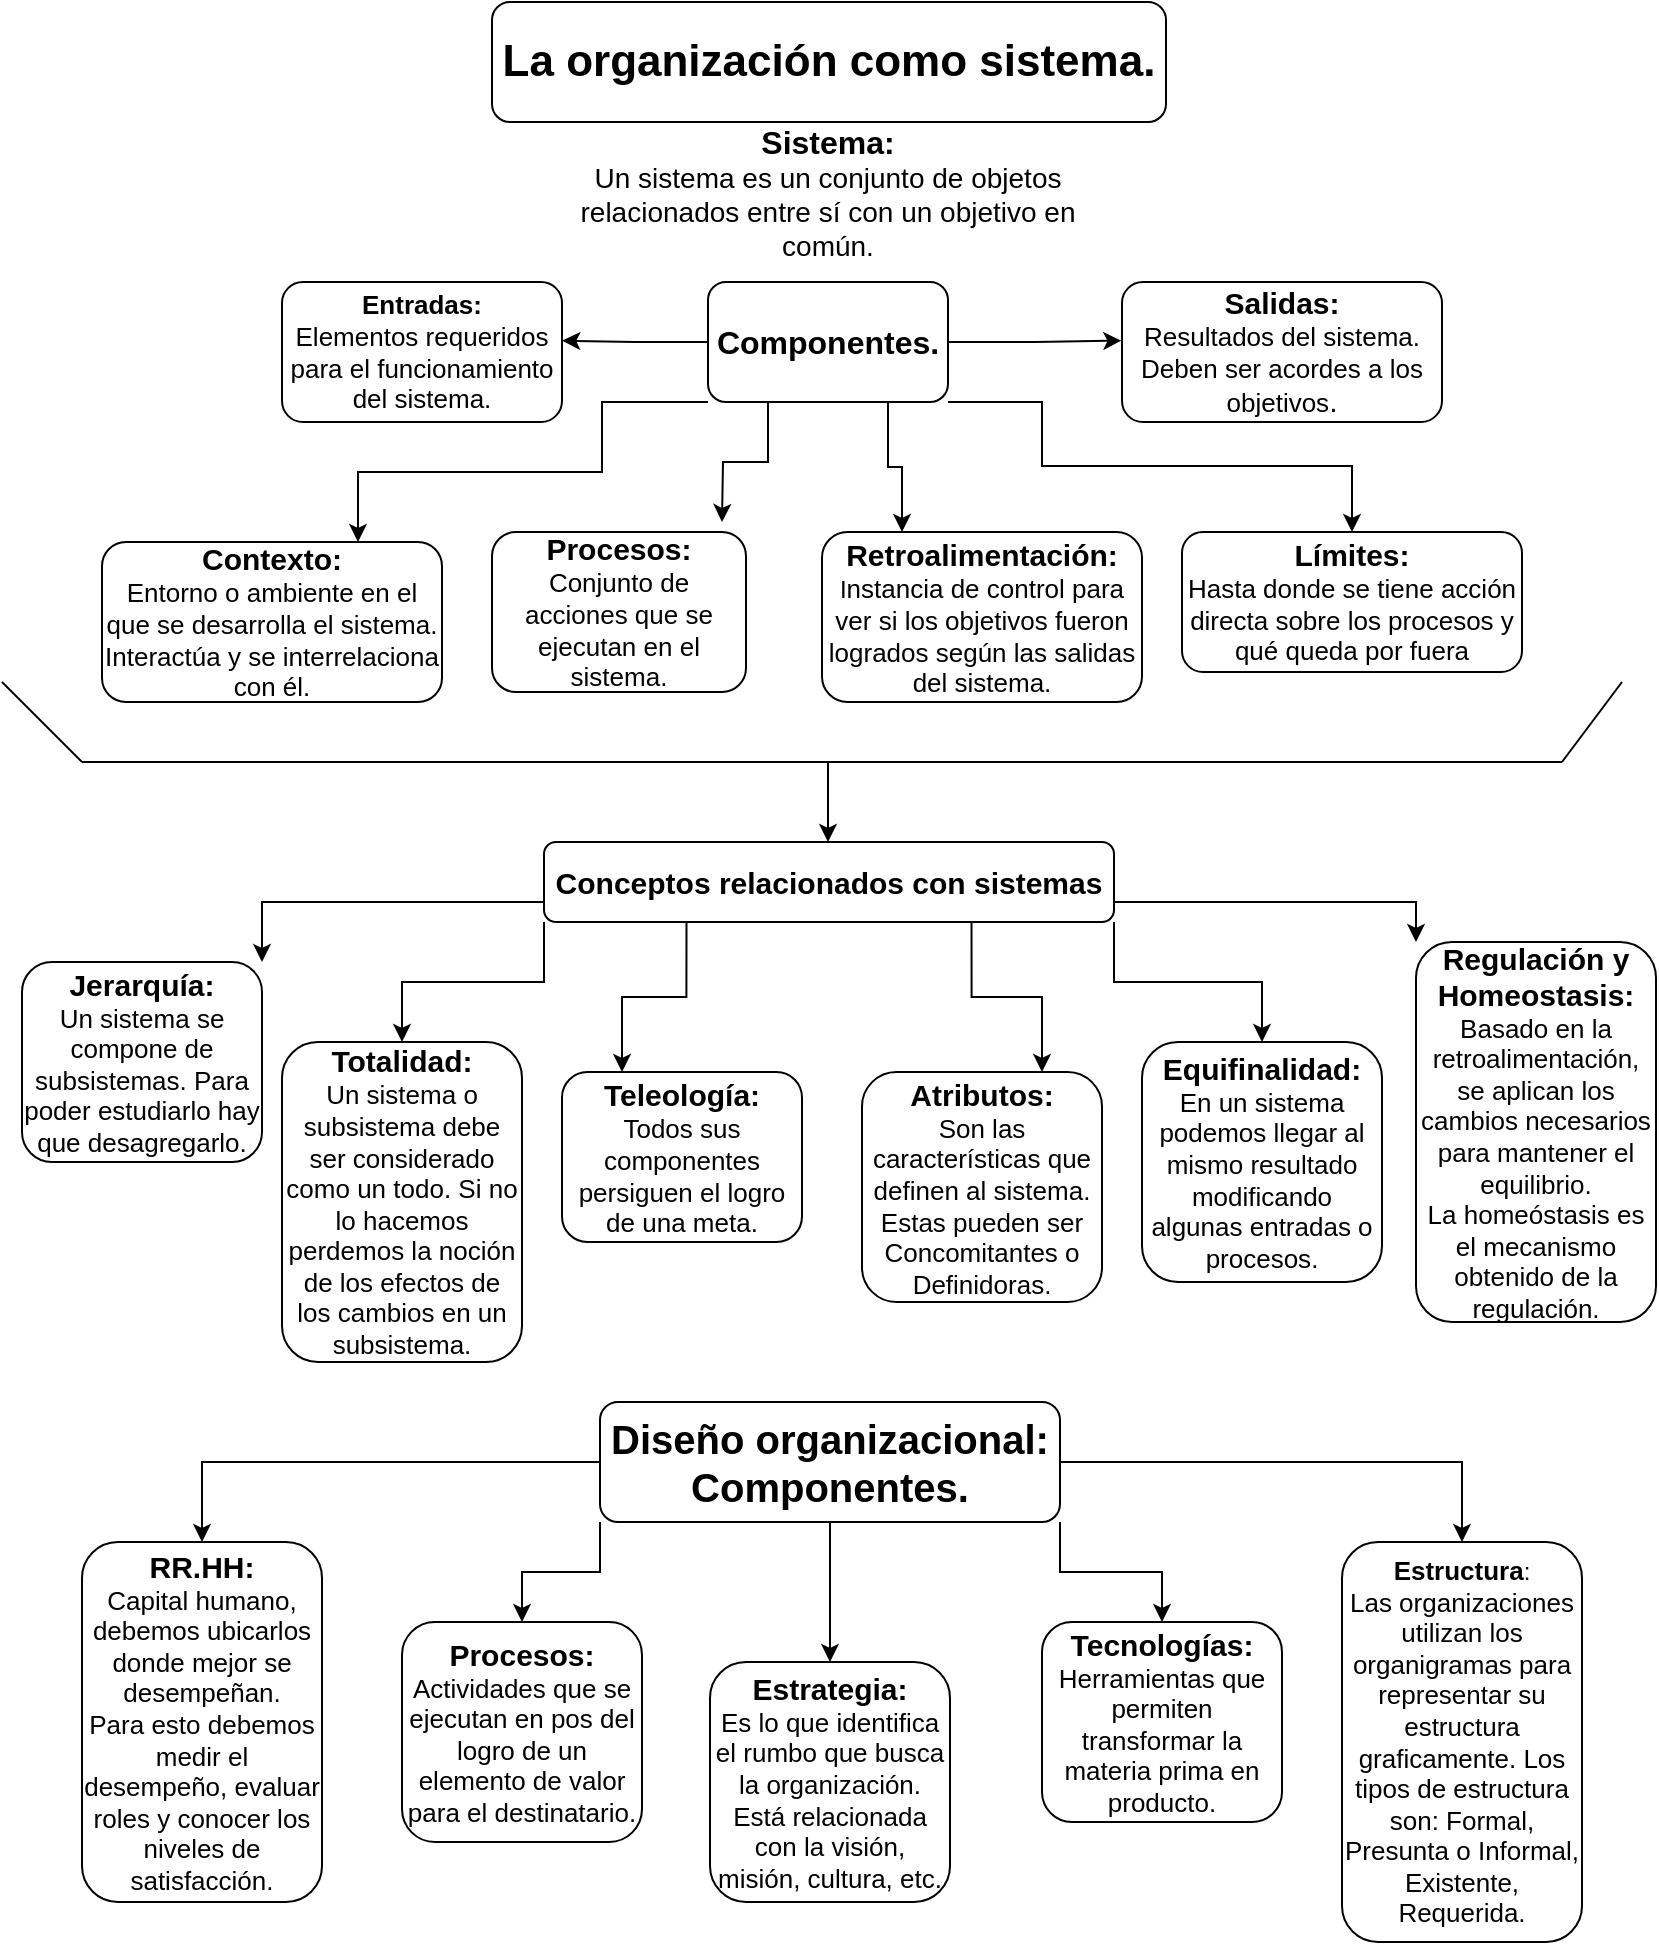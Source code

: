 <mxfile version="24.2.2" type="github">
  <diagram name="Página-1" id="n3o9mjKdTbcDdczt1gTQ">
    <mxGraphModel dx="1042" dy="569" grid="1" gridSize="10" guides="1" tooltips="1" connect="1" arrows="1" fold="1" page="1" pageScale="1" pageWidth="827" pageHeight="1169" math="0" shadow="0">
      <root>
        <mxCell id="0" />
        <mxCell id="1" parent="0" />
        <mxCell id="eBC_fEb5Lc7JfWc4EQMm-1" value="&lt;b&gt;&lt;font style=&quot;font-size: 22px;&quot;&gt;La organización como sistema.&lt;/font&gt;&lt;/b&gt;" style="rounded=1;whiteSpace=wrap;html=1;" parent="1" vertex="1">
          <mxGeometry x="245" y="20" width="337" height="60" as="geometry" />
        </mxCell>
        <mxCell id="eBC_fEb5Lc7JfWc4EQMm-2" value="&lt;b&gt;&lt;font style=&quot;font-size: 16px;&quot;&gt;Sistema:&lt;/font&gt;&lt;/b&gt;&lt;div&gt;&lt;font style=&quot;font-size: 14px;&quot;&gt;Un sistema es un conjunto de objetos relacionados entre sí con un objetivo en común.&lt;/font&gt;&lt;/div&gt;" style="text;html=1;align=center;verticalAlign=middle;whiteSpace=wrap;rounded=0;" parent="1" vertex="1">
          <mxGeometry x="273" y="80" width="280" height="70" as="geometry" />
        </mxCell>
        <mxCell id="eBC_fEb5Lc7JfWc4EQMm-17" style="edgeStyle=orthogonalEdgeStyle;rounded=0;orthogonalLoop=1;jettySize=auto;html=1;exitX=1;exitY=1;exitDx=0;exitDy=0;" parent="1" source="eBC_fEb5Lc7JfWc4EQMm-3" target="eBC_fEb5Lc7JfWc4EQMm-7" edge="1">
          <mxGeometry relative="1" as="geometry">
            <Array as="points">
              <mxPoint x="520" y="220" />
              <mxPoint x="520" y="252" />
              <mxPoint x="675" y="252" />
            </Array>
          </mxGeometry>
        </mxCell>
        <mxCell id="eBC_fEb5Lc7JfWc4EQMm-19" style="edgeStyle=orthogonalEdgeStyle;rounded=0;orthogonalLoop=1;jettySize=auto;html=1;exitX=0.75;exitY=1;exitDx=0;exitDy=0;entryX=0.25;entryY=0;entryDx=0;entryDy=0;" parent="1" source="eBC_fEb5Lc7JfWc4EQMm-3" target="eBC_fEb5Lc7JfWc4EQMm-18" edge="1">
          <mxGeometry relative="1" as="geometry" />
        </mxCell>
        <mxCell id="eBC_fEb5Lc7JfWc4EQMm-21" style="edgeStyle=orthogonalEdgeStyle;rounded=0;orthogonalLoop=1;jettySize=auto;html=1;exitX=0.25;exitY=1;exitDx=0;exitDy=0;" parent="1" source="eBC_fEb5Lc7JfWc4EQMm-3" edge="1">
          <mxGeometry relative="1" as="geometry">
            <mxPoint x="360" y="280" as="targetPoint" />
          </mxGeometry>
        </mxCell>
        <mxCell id="eBC_fEb5Lc7JfWc4EQMm-23" style="edgeStyle=orthogonalEdgeStyle;rounded=0;orthogonalLoop=1;jettySize=auto;html=1;exitX=0;exitY=1;exitDx=0;exitDy=0;entryX=0.75;entryY=0;entryDx=0;entryDy=0;" parent="1" source="eBC_fEb5Lc7JfWc4EQMm-3" target="eBC_fEb5Lc7JfWc4EQMm-10" edge="1">
          <mxGeometry relative="1" as="geometry">
            <Array as="points">
              <mxPoint x="300" y="220" />
              <mxPoint x="300" y="255" />
              <mxPoint x="178" y="255" />
              <mxPoint x="178" y="290" />
            </Array>
          </mxGeometry>
        </mxCell>
        <mxCell id="eBC_fEb5Lc7JfWc4EQMm-3" value="&lt;font style=&quot;font-size: 16px;&quot;&gt;&lt;b&gt;Componentes.&lt;/b&gt;&lt;/font&gt;" style="rounded=1;whiteSpace=wrap;html=1;" parent="1" vertex="1">
          <mxGeometry x="353" y="160" width="120" height="60" as="geometry" />
        </mxCell>
        <mxCell id="eBC_fEb5Lc7JfWc4EQMm-6" value="&lt;b style=&quot;font-size: 13px;&quot;&gt;&lt;font style=&quot;font-size: 13px;&quot;&gt;Entradas:&lt;/font&gt;&lt;/b&gt;&lt;div style=&quot;font-size: 13px;&quot;&gt;&lt;font style=&quot;font-size: 13px;&quot;&gt;Elementos requeridos para el funcionamiento del sistema.&lt;/font&gt;&lt;/div&gt;" style="rounded=1;whiteSpace=wrap;html=1;" parent="1" vertex="1">
          <mxGeometry x="140" y="160" width="140" height="70" as="geometry" />
        </mxCell>
        <mxCell id="eBC_fEb5Lc7JfWc4EQMm-7" value="&lt;b style=&quot;font-size: 15px;&quot;&gt;&lt;font style=&quot;font-size: 15px;&quot;&gt;Límites:&lt;/font&gt;&lt;/b&gt;&lt;div style=&quot;&quot;&gt;&lt;font style=&quot;font-size: 13px;&quot;&gt;Hasta donde se tiene acción directa sobre los procesos y qué queda por fuera&lt;/font&gt;&lt;/div&gt;" style="rounded=1;whiteSpace=wrap;html=1;" parent="1" vertex="1">
          <mxGeometry x="590" y="285" width="170" height="70" as="geometry" />
        </mxCell>
        <mxCell id="eBC_fEb5Lc7JfWc4EQMm-9" style="edgeStyle=orthogonalEdgeStyle;rounded=0;orthogonalLoop=1;jettySize=auto;html=1;entryX=1.001;entryY=0.419;entryDx=0;entryDy=0;entryPerimeter=0;" parent="1" source="eBC_fEb5Lc7JfWc4EQMm-3" target="eBC_fEb5Lc7JfWc4EQMm-6" edge="1">
          <mxGeometry relative="1" as="geometry" />
        </mxCell>
        <mxCell id="eBC_fEb5Lc7JfWc4EQMm-10" value="&lt;b&gt;&lt;font style=&quot;font-size: 15px;&quot;&gt;Contexto:&lt;/font&gt;&lt;/b&gt;&lt;div&gt;&lt;font style=&quot;font-size: 13px;&quot;&gt;Entorno o ambiente en el que se desarrolla el sistema. Interactúa y se interrelaciona con él.&lt;/font&gt;&lt;/div&gt;" style="rounded=1;whiteSpace=wrap;html=1;" parent="1" vertex="1">
          <mxGeometry x="50" y="290" width="170" height="80" as="geometry" />
        </mxCell>
        <mxCell id="eBC_fEb5Lc7JfWc4EQMm-11" value="&lt;b style=&quot;font-size: 15px;&quot;&gt;&lt;font style=&quot;font-size: 15px;&quot;&gt;Salidas:&lt;/font&gt;&lt;/b&gt;&lt;div style=&quot;&quot;&gt;&lt;font style=&quot;font-size: 13px;&quot;&gt;Resultados del sistema. Deben ser acordes a los objetivos&lt;/font&gt;&lt;span style=&quot;font-size: 15px;&quot;&gt;.&lt;/span&gt;&lt;/div&gt;" style="rounded=1;whiteSpace=wrap;html=1;" parent="1" vertex="1">
          <mxGeometry x="560" y="160" width="160" height="70" as="geometry" />
        </mxCell>
        <mxCell id="eBC_fEb5Lc7JfWc4EQMm-12" style="edgeStyle=orthogonalEdgeStyle;rounded=0;orthogonalLoop=1;jettySize=auto;html=1;exitX=1;exitY=0.5;exitDx=0;exitDy=0;entryX=-0.002;entryY=0.419;entryDx=0;entryDy=0;entryPerimeter=0;" parent="1" source="eBC_fEb5Lc7JfWc4EQMm-3" target="eBC_fEb5Lc7JfWc4EQMm-11" edge="1">
          <mxGeometry relative="1" as="geometry" />
        </mxCell>
        <mxCell id="eBC_fEb5Lc7JfWc4EQMm-13" value="&lt;b&gt;&lt;font style=&quot;font-size: 15px;&quot;&gt;Procesos:&lt;/font&gt;&lt;/b&gt;&lt;div&gt;&lt;font style=&quot;font-size: 13px;&quot;&gt;Conjunto de acciones que se ejecutan en el sistema.&lt;/font&gt;&lt;/div&gt;" style="rounded=1;whiteSpace=wrap;html=1;" parent="1" vertex="1">
          <mxGeometry x="245" y="285" width="127" height="80" as="geometry" />
        </mxCell>
        <mxCell id="eBC_fEb5Lc7JfWc4EQMm-18" value="&lt;b&gt;&lt;font style=&quot;font-size: 15px;&quot;&gt;Retroalimentación:&lt;/font&gt;&lt;/b&gt;&lt;div&gt;I&lt;font style=&quot;font-size: 13px;&quot;&gt;nstancia de control para ver si los objetivos fueron logrados según las salidas del sistema.&lt;/font&gt;&lt;/div&gt;" style="rounded=1;whiteSpace=wrap;html=1;" parent="1" vertex="1">
          <mxGeometry x="410" y="285" width="160" height="85" as="geometry" />
        </mxCell>
        <mxCell id="eBC_fEb5Lc7JfWc4EQMm-24" value="" style="endArrow=none;html=1;rounded=0;" parent="1" edge="1">
          <mxGeometry width="50" height="50" relative="1" as="geometry">
            <mxPoint x="40" y="400" as="sourcePoint" />
            <mxPoint x="780" y="400" as="targetPoint" />
          </mxGeometry>
        </mxCell>
        <mxCell id="eBC_fEb5Lc7JfWc4EQMm-25" value="" style="endArrow=none;html=1;rounded=0;" parent="1" edge="1">
          <mxGeometry width="50" height="50" relative="1" as="geometry">
            <mxPoint x="780" y="400" as="sourcePoint" />
            <mxPoint x="810" y="360" as="targetPoint" />
          </mxGeometry>
        </mxCell>
        <mxCell id="eBC_fEb5Lc7JfWc4EQMm-26" value="" style="endArrow=none;html=1;rounded=0;" parent="1" edge="1">
          <mxGeometry width="50" height="50" relative="1" as="geometry">
            <mxPoint y="360" as="sourcePoint" />
            <mxPoint x="40" y="400" as="targetPoint" />
          </mxGeometry>
        </mxCell>
        <mxCell id="eBC_fEb5Lc7JfWc4EQMm-27" value="" style="endArrow=classic;html=1;rounded=0;" parent="1" edge="1">
          <mxGeometry width="50" height="50" relative="1" as="geometry">
            <mxPoint x="413" y="400" as="sourcePoint" />
            <mxPoint x="413" y="440" as="targetPoint" />
          </mxGeometry>
        </mxCell>
        <mxCell id="eBC_fEb5Lc7JfWc4EQMm-36" style="edgeStyle=orthogonalEdgeStyle;rounded=0;orthogonalLoop=1;jettySize=auto;html=1;exitX=0;exitY=0.75;exitDx=0;exitDy=0;entryX=1;entryY=0;entryDx=0;entryDy=0;" parent="1" source="eBC_fEb5Lc7JfWc4EQMm-28" target="eBC_fEb5Lc7JfWc4EQMm-29" edge="1">
          <mxGeometry relative="1" as="geometry" />
        </mxCell>
        <mxCell id="eBC_fEb5Lc7JfWc4EQMm-37" style="edgeStyle=orthogonalEdgeStyle;rounded=0;orthogonalLoop=1;jettySize=auto;html=1;exitX=0;exitY=1;exitDx=0;exitDy=0;entryX=0.5;entryY=0;entryDx=0;entryDy=0;" parent="1" source="eBC_fEb5Lc7JfWc4EQMm-28" target="eBC_fEb5Lc7JfWc4EQMm-31" edge="1">
          <mxGeometry relative="1" as="geometry" />
        </mxCell>
        <mxCell id="eBC_fEb5Lc7JfWc4EQMm-38" style="edgeStyle=orthogonalEdgeStyle;rounded=0;orthogonalLoop=1;jettySize=auto;html=1;exitX=0.25;exitY=1;exitDx=0;exitDy=0;entryX=0.25;entryY=0;entryDx=0;entryDy=0;" parent="1" source="eBC_fEb5Lc7JfWc4EQMm-28" target="eBC_fEb5Lc7JfWc4EQMm-32" edge="1">
          <mxGeometry relative="1" as="geometry" />
        </mxCell>
        <mxCell id="eBC_fEb5Lc7JfWc4EQMm-39" style="edgeStyle=orthogonalEdgeStyle;rounded=0;orthogonalLoop=1;jettySize=auto;html=1;exitX=0.75;exitY=1;exitDx=0;exitDy=0;entryX=0.75;entryY=0;entryDx=0;entryDy=0;" parent="1" source="eBC_fEb5Lc7JfWc4EQMm-28" target="eBC_fEb5Lc7JfWc4EQMm-33" edge="1">
          <mxGeometry relative="1" as="geometry" />
        </mxCell>
        <mxCell id="eBC_fEb5Lc7JfWc4EQMm-40" style="edgeStyle=orthogonalEdgeStyle;rounded=0;orthogonalLoop=1;jettySize=auto;html=1;exitX=1;exitY=1;exitDx=0;exitDy=0;entryX=0.5;entryY=0;entryDx=0;entryDy=0;" parent="1" source="eBC_fEb5Lc7JfWc4EQMm-28" target="eBC_fEb5Lc7JfWc4EQMm-34" edge="1">
          <mxGeometry relative="1" as="geometry" />
        </mxCell>
        <mxCell id="eBC_fEb5Lc7JfWc4EQMm-41" style="edgeStyle=orthogonalEdgeStyle;rounded=0;orthogonalLoop=1;jettySize=auto;html=1;exitX=1;exitY=0.75;exitDx=0;exitDy=0;entryX=0;entryY=0;entryDx=0;entryDy=0;" parent="1" source="eBC_fEb5Lc7JfWc4EQMm-28" target="eBC_fEb5Lc7JfWc4EQMm-35" edge="1">
          <mxGeometry relative="1" as="geometry" />
        </mxCell>
        <mxCell id="eBC_fEb5Lc7JfWc4EQMm-28" value="&lt;b&gt;&lt;font style=&quot;font-size: 15px;&quot;&gt;Conceptos relacionados con sistemas&lt;/font&gt;&lt;/b&gt;" style="rounded=1;whiteSpace=wrap;html=1;" parent="1" vertex="1">
          <mxGeometry x="271" y="440" width="285" height="40" as="geometry" />
        </mxCell>
        <mxCell id="eBC_fEb5Lc7JfWc4EQMm-29" value="&lt;b&gt;&lt;font style=&quot;font-size: 15px;&quot;&gt;Jerarquía:&lt;/font&gt;&lt;/b&gt;&lt;div&gt;&lt;font style=&quot;font-size: 13px;&quot;&gt;Un sistema se compone de subsistemas. Para poder estudiarlo hay que desagregarlo.&lt;/font&gt;&lt;/div&gt;" style="rounded=1;whiteSpace=wrap;html=1;" parent="1" vertex="1">
          <mxGeometry x="10" y="500" width="120" height="100" as="geometry" />
        </mxCell>
        <mxCell id="eBC_fEb5Lc7JfWc4EQMm-31" value="&lt;b&gt;&lt;font style=&quot;font-size: 15px;&quot;&gt;Totalidad:&lt;/font&gt;&lt;/b&gt;&lt;div&gt;&lt;font style=&quot;font-size: 13px;&quot;&gt;Un sistema o subsistema debe ser considerado como un todo. Si no lo hacemos perdemos la noción de los efectos de los cambios en un subsistema.&lt;/font&gt;&lt;/div&gt;" style="rounded=1;whiteSpace=wrap;html=1;" parent="1" vertex="1">
          <mxGeometry x="140" y="540" width="120" height="160" as="geometry" />
        </mxCell>
        <mxCell id="eBC_fEb5Lc7JfWc4EQMm-32" value="&lt;b&gt;&lt;font style=&quot;font-size: 15px;&quot;&gt;Teleología:&lt;/font&gt;&lt;/b&gt;&lt;div&gt;&lt;font style=&quot;font-size: 13px;&quot;&gt;Todos sus componentes persiguen el logro de una meta.&lt;/font&gt;&lt;/div&gt;" style="rounded=1;whiteSpace=wrap;html=1;" parent="1" vertex="1">
          <mxGeometry x="280" y="555" width="120" height="85" as="geometry" />
        </mxCell>
        <mxCell id="eBC_fEb5Lc7JfWc4EQMm-33" value="&lt;b&gt;&lt;font style=&quot;font-size: 15px;&quot;&gt;Atributos:&lt;/font&gt;&lt;/b&gt;&lt;div&gt;&lt;font style=&quot;font-size: 13px;&quot;&gt;Son las características que definen al sistema. Estas pueden ser Concomitantes o Definidoras.&lt;/font&gt;&lt;/div&gt;" style="rounded=1;whiteSpace=wrap;html=1;" parent="1" vertex="1">
          <mxGeometry x="430" y="555" width="120" height="115" as="geometry" />
        </mxCell>
        <mxCell id="eBC_fEb5Lc7JfWc4EQMm-34" value="&lt;b&gt;&lt;font style=&quot;font-size: 15px;&quot;&gt;Equifinalidad:&lt;/font&gt;&lt;/b&gt;&lt;div style=&quot;font-size: 13px;&quot;&gt;&lt;font style=&quot;font-size: 13px;&quot;&gt;En un sistema podemos llegar al mismo resultado modificando algunas entradas o procesos&lt;/font&gt;.&lt;/div&gt;" style="rounded=1;whiteSpace=wrap;html=1;" parent="1" vertex="1">
          <mxGeometry x="570" y="540" width="120" height="120" as="geometry" />
        </mxCell>
        <mxCell id="eBC_fEb5Lc7JfWc4EQMm-35" value="&lt;b&gt;&lt;font style=&quot;font-size: 15px;&quot;&gt;Regulación y Homeostasis:&lt;/font&gt;&lt;/b&gt;&lt;div style=&quot;font-size: 13px;&quot;&gt;&lt;font style=&quot;font-size: 13px;&quot;&gt;Basado en la retroalimentación, se aplican los cambios necesarios para mantener el equilibrio.&lt;/font&gt;&lt;/div&gt;&lt;div style=&quot;font-size: 13px;&quot;&gt;&lt;font style=&quot;font-size: 13px;&quot;&gt;La homeóstasis es el mecanismo obtenido de la regulación.&lt;/font&gt;&lt;/div&gt;" style="rounded=1;whiteSpace=wrap;html=1;" parent="1" vertex="1">
          <mxGeometry x="707" y="490" width="120" height="190" as="geometry" />
        </mxCell>
        <mxCell id="2IZoNkK_qG3YMHS8xNJz-6" style="edgeStyle=orthogonalEdgeStyle;rounded=0;orthogonalLoop=1;jettySize=auto;html=1;entryX=0.5;entryY=0;entryDx=0;entryDy=0;" edge="1" parent="1" source="eBC_fEb5Lc7JfWc4EQMm-43" target="2IZoNkK_qG3YMHS8xNJz-1">
          <mxGeometry relative="1" as="geometry" />
        </mxCell>
        <mxCell id="2IZoNkK_qG3YMHS8xNJz-7" style="edgeStyle=orthogonalEdgeStyle;rounded=0;orthogonalLoop=1;jettySize=auto;html=1;exitX=0;exitY=1;exitDx=0;exitDy=0;entryX=0.5;entryY=0;entryDx=0;entryDy=0;" edge="1" parent="1" source="eBC_fEb5Lc7JfWc4EQMm-43" target="2IZoNkK_qG3YMHS8xNJz-3">
          <mxGeometry relative="1" as="geometry" />
        </mxCell>
        <mxCell id="2IZoNkK_qG3YMHS8xNJz-8" style="edgeStyle=orthogonalEdgeStyle;rounded=0;orthogonalLoop=1;jettySize=auto;html=1;" edge="1" parent="1" source="eBC_fEb5Lc7JfWc4EQMm-43" target="2IZoNkK_qG3YMHS8xNJz-2">
          <mxGeometry relative="1" as="geometry" />
        </mxCell>
        <mxCell id="2IZoNkK_qG3YMHS8xNJz-9" style="edgeStyle=orthogonalEdgeStyle;rounded=0;orthogonalLoop=1;jettySize=auto;html=1;exitX=1;exitY=1;exitDx=0;exitDy=0;entryX=0.5;entryY=0;entryDx=0;entryDy=0;" edge="1" parent="1" source="eBC_fEb5Lc7JfWc4EQMm-43" target="2IZoNkK_qG3YMHS8xNJz-4">
          <mxGeometry relative="1" as="geometry" />
        </mxCell>
        <mxCell id="2IZoNkK_qG3YMHS8xNJz-10" style="edgeStyle=orthogonalEdgeStyle;rounded=0;orthogonalLoop=1;jettySize=auto;html=1;" edge="1" parent="1" source="eBC_fEb5Lc7JfWc4EQMm-43" target="2IZoNkK_qG3YMHS8xNJz-5">
          <mxGeometry relative="1" as="geometry" />
        </mxCell>
        <mxCell id="eBC_fEb5Lc7JfWc4EQMm-43" value="&lt;b style=&quot;font-size: 20px;&quot;&gt;Diseño organizacional:&lt;br&gt;Componentes.&lt;/b&gt;" style="rounded=1;whiteSpace=wrap;html=1;" parent="1" vertex="1">
          <mxGeometry x="299" y="720" width="230" height="60" as="geometry" />
        </mxCell>
        <mxCell id="2IZoNkK_qG3YMHS8xNJz-1" value="&lt;b&gt;&lt;font style=&quot;font-size: 15px;&quot;&gt;RR.HH:&lt;/font&gt;&lt;/b&gt;&lt;div&gt;&lt;font style=&quot;font-size: 13px;&quot;&gt;Capital humano, debemos ubicarlos donde mejor se desempeñan.&lt;/font&gt;&lt;/div&gt;&lt;div&gt;&lt;font style=&quot;font-size: 13px;&quot;&gt;Para esto debemos medir el desempeño, evaluar roles y conocer los niveles de satisfacción.&lt;/font&gt;&lt;/div&gt;" style="rounded=1;whiteSpace=wrap;html=1;" vertex="1" parent="1">
          <mxGeometry x="40" y="790" width="120" height="180" as="geometry" />
        </mxCell>
        <mxCell id="2IZoNkK_qG3YMHS8xNJz-2" value="&lt;b&gt;&lt;font style=&quot;font-size: 15px;&quot;&gt;Estrategia:&lt;/font&gt;&lt;/b&gt;&lt;div&gt;&lt;font style=&quot;font-size: 13px;&quot;&gt;Es lo que identifica el rumbo que busca la organización. Está relacionada con la visión, misión, cultura, etc.&lt;/font&gt;&lt;/div&gt;" style="rounded=1;whiteSpace=wrap;html=1;" vertex="1" parent="1">
          <mxGeometry x="354" y="850" width="120" height="120" as="geometry" />
        </mxCell>
        <mxCell id="2IZoNkK_qG3YMHS8xNJz-3" value="&lt;font style=&quot;font-size: 15px;&quot;&gt;&lt;b&gt;Procesos:&lt;/b&gt;&lt;/font&gt;&lt;div&gt;&lt;font style=&quot;font-size: 13px;&quot;&gt;Actividades que se ejecutan en pos del logro de un elemento de valor para el destinatario.&lt;/font&gt;&lt;/div&gt;" style="rounded=1;whiteSpace=wrap;html=1;" vertex="1" parent="1">
          <mxGeometry x="200" y="830" width="120" height="110" as="geometry" />
        </mxCell>
        <mxCell id="2IZoNkK_qG3YMHS8xNJz-4" value="&lt;b&gt;&lt;font style=&quot;font-size: 15px;&quot;&gt;Tecnologías:&lt;/font&gt;&lt;/b&gt;&lt;div&gt;&lt;font style=&quot;font-size: 13px;&quot;&gt;Herramientas que permiten transformar la materia prima en producto.&lt;/font&gt;&lt;/div&gt;" style="rounded=1;whiteSpace=wrap;html=1;" vertex="1" parent="1">
          <mxGeometry x="520" y="830" width="120" height="100" as="geometry" />
        </mxCell>
        <mxCell id="2IZoNkK_qG3YMHS8xNJz-5" value="&lt;b&gt;&lt;font style=&quot;font-size: 13px;&quot;&gt;Estructura&lt;/font&gt;&lt;/b&gt;:&lt;div&gt;&lt;font style=&quot;font-size: 13px;&quot;&gt;Las organizaciones utilizan los organigramas para representar su estructura graficamente. Los tipos de estructura son: Formal, Presunta o Informal, Existente, Requerida.&lt;/font&gt;&lt;/div&gt;" style="rounded=1;whiteSpace=wrap;html=1;" vertex="1" parent="1">
          <mxGeometry x="670" y="790" width="120" height="200" as="geometry" />
        </mxCell>
      </root>
    </mxGraphModel>
  </diagram>
</mxfile>
